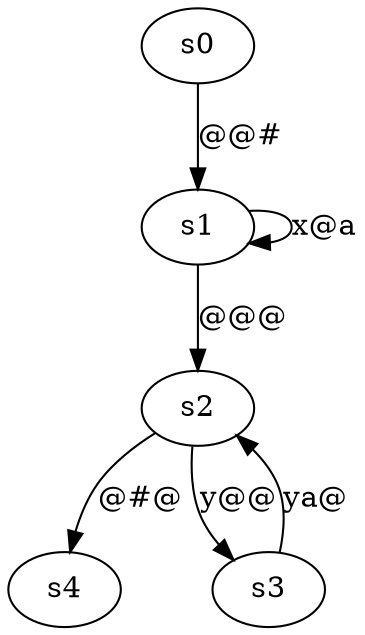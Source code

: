 digraph A {
	s0->s1[label="@@#"]; 
	s1->s2[label="@@@"]; 
	s1->s1[label="x@a"]; 
	s2->s4[label="@#@"]; 
	s2->s3[label="y@@"]; 
	s3->s2[label="ya@"]; 
}
